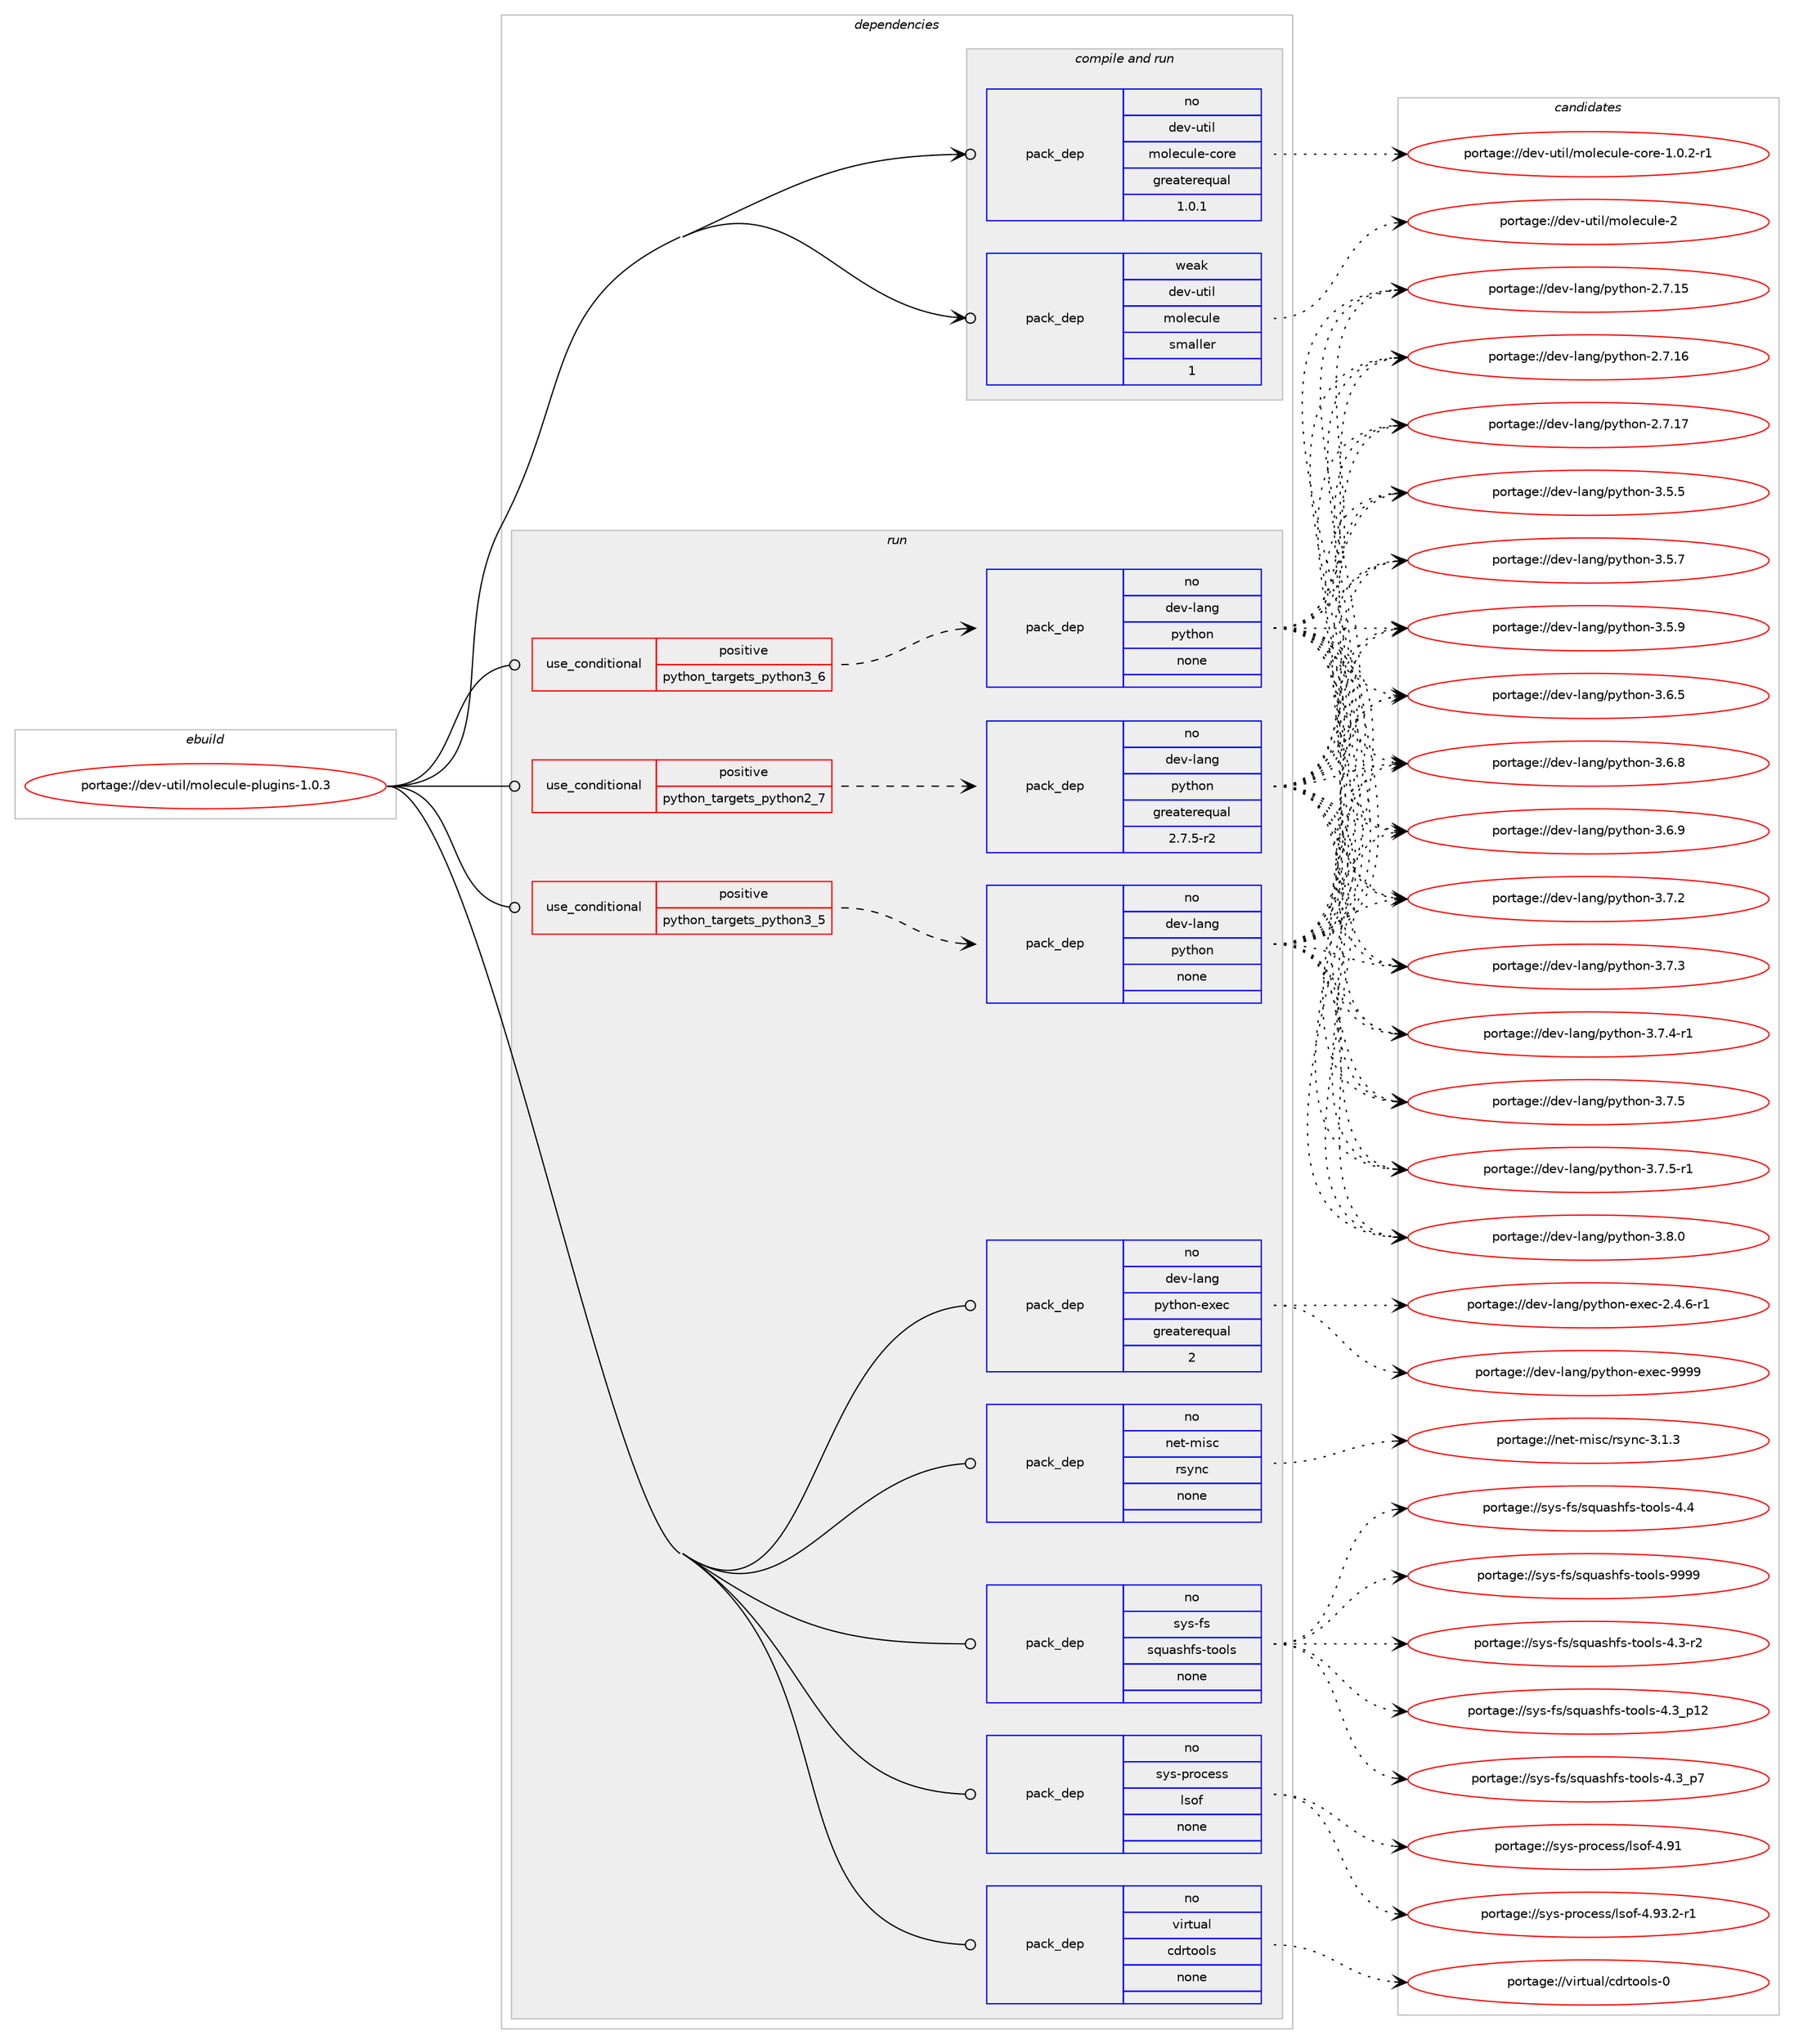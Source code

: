 digraph prolog {

# *************
# Graph options
# *************

newrank=true;
concentrate=true;
compound=true;
graph [rankdir=LR,fontname=Helvetica,fontsize=10,ranksep=1.5];#, ranksep=2.5, nodesep=0.2];
edge  [arrowhead=vee];
node  [fontname=Helvetica,fontsize=10];

# **********
# The ebuild
# **********

subgraph cluster_leftcol {
color=gray;
rank=same;
label=<<i>ebuild</i>>;
id [label="portage://dev-util/molecule-plugins-1.0.3", color=red, width=4, href="../dev-util/molecule-plugins-1.0.3.svg"];
}

# ****************
# The dependencies
# ****************

subgraph cluster_midcol {
color=gray;
label=<<i>dependencies</i>>;
subgraph cluster_compile {
fillcolor="#eeeeee";
style=filled;
label=<<i>compile</i>>;
}
subgraph cluster_compileandrun {
fillcolor="#eeeeee";
style=filled;
label=<<i>compile and run</i>>;
subgraph pack188761 {
dependency263937 [label=<<TABLE BORDER="0" CELLBORDER="1" CELLSPACING="0" CELLPADDING="4" WIDTH="220"><TR><TD ROWSPAN="6" CELLPADDING="30">pack_dep</TD></TR><TR><TD WIDTH="110">no</TD></TR><TR><TD>dev-util</TD></TR><TR><TD>molecule-core</TD></TR><TR><TD>greaterequal</TD></TR><TR><TD>1.0.1</TD></TR></TABLE>>, shape=none, color=blue];
}
id:e -> dependency263937:w [weight=20,style="solid",arrowhead="odotvee"];
subgraph pack188762 {
dependency263938 [label=<<TABLE BORDER="0" CELLBORDER="1" CELLSPACING="0" CELLPADDING="4" WIDTH="220"><TR><TD ROWSPAN="6" CELLPADDING="30">pack_dep</TD></TR><TR><TD WIDTH="110">weak</TD></TR><TR><TD>dev-util</TD></TR><TR><TD>molecule</TD></TR><TR><TD>smaller</TD></TR><TR><TD>1</TD></TR></TABLE>>, shape=none, color=blue];
}
id:e -> dependency263938:w [weight=20,style="solid",arrowhead="odotvee"];
}
subgraph cluster_run {
fillcolor="#eeeeee";
style=filled;
label=<<i>run</i>>;
subgraph cond71495 {
dependency263939 [label=<<TABLE BORDER="0" CELLBORDER="1" CELLSPACING="0" CELLPADDING="4"><TR><TD ROWSPAN="3" CELLPADDING="10">use_conditional</TD></TR><TR><TD>positive</TD></TR><TR><TD>python_targets_python2_7</TD></TR></TABLE>>, shape=none, color=red];
subgraph pack188763 {
dependency263940 [label=<<TABLE BORDER="0" CELLBORDER="1" CELLSPACING="0" CELLPADDING="4" WIDTH="220"><TR><TD ROWSPAN="6" CELLPADDING="30">pack_dep</TD></TR><TR><TD WIDTH="110">no</TD></TR><TR><TD>dev-lang</TD></TR><TR><TD>python</TD></TR><TR><TD>greaterequal</TD></TR><TR><TD>2.7.5-r2</TD></TR></TABLE>>, shape=none, color=blue];
}
dependency263939:e -> dependency263940:w [weight=20,style="dashed",arrowhead="vee"];
}
id:e -> dependency263939:w [weight=20,style="solid",arrowhead="odot"];
subgraph cond71496 {
dependency263941 [label=<<TABLE BORDER="0" CELLBORDER="1" CELLSPACING="0" CELLPADDING="4"><TR><TD ROWSPAN="3" CELLPADDING="10">use_conditional</TD></TR><TR><TD>positive</TD></TR><TR><TD>python_targets_python3_5</TD></TR></TABLE>>, shape=none, color=red];
subgraph pack188764 {
dependency263942 [label=<<TABLE BORDER="0" CELLBORDER="1" CELLSPACING="0" CELLPADDING="4" WIDTH="220"><TR><TD ROWSPAN="6" CELLPADDING="30">pack_dep</TD></TR><TR><TD WIDTH="110">no</TD></TR><TR><TD>dev-lang</TD></TR><TR><TD>python</TD></TR><TR><TD>none</TD></TR><TR><TD></TD></TR></TABLE>>, shape=none, color=blue];
}
dependency263941:e -> dependency263942:w [weight=20,style="dashed",arrowhead="vee"];
}
id:e -> dependency263941:w [weight=20,style="solid",arrowhead="odot"];
subgraph cond71497 {
dependency263943 [label=<<TABLE BORDER="0" CELLBORDER="1" CELLSPACING="0" CELLPADDING="4"><TR><TD ROWSPAN="3" CELLPADDING="10">use_conditional</TD></TR><TR><TD>positive</TD></TR><TR><TD>python_targets_python3_6</TD></TR></TABLE>>, shape=none, color=red];
subgraph pack188765 {
dependency263944 [label=<<TABLE BORDER="0" CELLBORDER="1" CELLSPACING="0" CELLPADDING="4" WIDTH="220"><TR><TD ROWSPAN="6" CELLPADDING="30">pack_dep</TD></TR><TR><TD WIDTH="110">no</TD></TR><TR><TD>dev-lang</TD></TR><TR><TD>python</TD></TR><TR><TD>none</TD></TR><TR><TD></TD></TR></TABLE>>, shape=none, color=blue];
}
dependency263943:e -> dependency263944:w [weight=20,style="dashed",arrowhead="vee"];
}
id:e -> dependency263943:w [weight=20,style="solid",arrowhead="odot"];
subgraph pack188766 {
dependency263945 [label=<<TABLE BORDER="0" CELLBORDER="1" CELLSPACING="0" CELLPADDING="4" WIDTH="220"><TR><TD ROWSPAN="6" CELLPADDING="30">pack_dep</TD></TR><TR><TD WIDTH="110">no</TD></TR><TR><TD>dev-lang</TD></TR><TR><TD>python-exec</TD></TR><TR><TD>greaterequal</TD></TR><TR><TD>2</TD></TR></TABLE>>, shape=none, color=blue];
}
id:e -> dependency263945:w [weight=20,style="solid",arrowhead="odot"];
subgraph pack188767 {
dependency263946 [label=<<TABLE BORDER="0" CELLBORDER="1" CELLSPACING="0" CELLPADDING="4" WIDTH="220"><TR><TD ROWSPAN="6" CELLPADDING="30">pack_dep</TD></TR><TR><TD WIDTH="110">no</TD></TR><TR><TD>net-misc</TD></TR><TR><TD>rsync</TD></TR><TR><TD>none</TD></TR><TR><TD></TD></TR></TABLE>>, shape=none, color=blue];
}
id:e -> dependency263946:w [weight=20,style="solid",arrowhead="odot"];
subgraph pack188768 {
dependency263947 [label=<<TABLE BORDER="0" CELLBORDER="1" CELLSPACING="0" CELLPADDING="4" WIDTH="220"><TR><TD ROWSPAN="6" CELLPADDING="30">pack_dep</TD></TR><TR><TD WIDTH="110">no</TD></TR><TR><TD>sys-fs</TD></TR><TR><TD>squashfs-tools</TD></TR><TR><TD>none</TD></TR><TR><TD></TD></TR></TABLE>>, shape=none, color=blue];
}
id:e -> dependency263947:w [weight=20,style="solid",arrowhead="odot"];
subgraph pack188769 {
dependency263948 [label=<<TABLE BORDER="0" CELLBORDER="1" CELLSPACING="0" CELLPADDING="4" WIDTH="220"><TR><TD ROWSPAN="6" CELLPADDING="30">pack_dep</TD></TR><TR><TD WIDTH="110">no</TD></TR><TR><TD>sys-process</TD></TR><TR><TD>lsof</TD></TR><TR><TD>none</TD></TR><TR><TD></TD></TR></TABLE>>, shape=none, color=blue];
}
id:e -> dependency263948:w [weight=20,style="solid",arrowhead="odot"];
subgraph pack188770 {
dependency263949 [label=<<TABLE BORDER="0" CELLBORDER="1" CELLSPACING="0" CELLPADDING="4" WIDTH="220"><TR><TD ROWSPAN="6" CELLPADDING="30">pack_dep</TD></TR><TR><TD WIDTH="110">no</TD></TR><TR><TD>virtual</TD></TR><TR><TD>cdrtools</TD></TR><TR><TD>none</TD></TR><TR><TD></TD></TR></TABLE>>, shape=none, color=blue];
}
id:e -> dependency263949:w [weight=20,style="solid",arrowhead="odot"];
}
}

# **************
# The candidates
# **************

subgraph cluster_choices {
rank=same;
color=gray;
label=<<i>candidates</i>>;

subgraph choice188761 {
color=black;
nodesep=1;
choiceportage10010111845117116105108471091111081019911710810145991111141014549464846504511449 [label="portage://dev-util/molecule-core-1.0.2-r1", color=red, width=4,href="../dev-util/molecule-core-1.0.2-r1.svg"];
dependency263937:e -> choiceportage10010111845117116105108471091111081019911710810145991111141014549464846504511449:w [style=dotted,weight="100"];
}
subgraph choice188762 {
color=black;
nodesep=1;
choiceportage1001011184511711610510847109111108101991171081014550 [label="portage://dev-util/molecule-2", color=red, width=4,href="../dev-util/molecule-2.svg"];
dependency263938:e -> choiceportage1001011184511711610510847109111108101991171081014550:w [style=dotted,weight="100"];
}
subgraph choice188763 {
color=black;
nodesep=1;
choiceportage10010111845108971101034711212111610411111045504655464953 [label="portage://dev-lang/python-2.7.15", color=red, width=4,href="../dev-lang/python-2.7.15.svg"];
choiceportage10010111845108971101034711212111610411111045504655464954 [label="portage://dev-lang/python-2.7.16", color=red, width=4,href="../dev-lang/python-2.7.16.svg"];
choiceportage10010111845108971101034711212111610411111045504655464955 [label="portage://dev-lang/python-2.7.17", color=red, width=4,href="../dev-lang/python-2.7.17.svg"];
choiceportage100101118451089711010347112121116104111110455146534653 [label="portage://dev-lang/python-3.5.5", color=red, width=4,href="../dev-lang/python-3.5.5.svg"];
choiceportage100101118451089711010347112121116104111110455146534655 [label="portage://dev-lang/python-3.5.7", color=red, width=4,href="../dev-lang/python-3.5.7.svg"];
choiceportage100101118451089711010347112121116104111110455146534657 [label="portage://dev-lang/python-3.5.9", color=red, width=4,href="../dev-lang/python-3.5.9.svg"];
choiceportage100101118451089711010347112121116104111110455146544653 [label="portage://dev-lang/python-3.6.5", color=red, width=4,href="../dev-lang/python-3.6.5.svg"];
choiceportage100101118451089711010347112121116104111110455146544656 [label="portage://dev-lang/python-3.6.8", color=red, width=4,href="../dev-lang/python-3.6.8.svg"];
choiceportage100101118451089711010347112121116104111110455146544657 [label="portage://dev-lang/python-3.6.9", color=red, width=4,href="../dev-lang/python-3.6.9.svg"];
choiceportage100101118451089711010347112121116104111110455146554650 [label="portage://dev-lang/python-3.7.2", color=red, width=4,href="../dev-lang/python-3.7.2.svg"];
choiceportage100101118451089711010347112121116104111110455146554651 [label="portage://dev-lang/python-3.7.3", color=red, width=4,href="../dev-lang/python-3.7.3.svg"];
choiceportage1001011184510897110103471121211161041111104551465546524511449 [label="portage://dev-lang/python-3.7.4-r1", color=red, width=4,href="../dev-lang/python-3.7.4-r1.svg"];
choiceportage100101118451089711010347112121116104111110455146554653 [label="portage://dev-lang/python-3.7.5", color=red, width=4,href="../dev-lang/python-3.7.5.svg"];
choiceportage1001011184510897110103471121211161041111104551465546534511449 [label="portage://dev-lang/python-3.7.5-r1", color=red, width=4,href="../dev-lang/python-3.7.5-r1.svg"];
choiceportage100101118451089711010347112121116104111110455146564648 [label="portage://dev-lang/python-3.8.0", color=red, width=4,href="../dev-lang/python-3.8.0.svg"];
dependency263940:e -> choiceportage10010111845108971101034711212111610411111045504655464953:w [style=dotted,weight="100"];
dependency263940:e -> choiceportage10010111845108971101034711212111610411111045504655464954:w [style=dotted,weight="100"];
dependency263940:e -> choiceportage10010111845108971101034711212111610411111045504655464955:w [style=dotted,weight="100"];
dependency263940:e -> choiceportage100101118451089711010347112121116104111110455146534653:w [style=dotted,weight="100"];
dependency263940:e -> choiceportage100101118451089711010347112121116104111110455146534655:w [style=dotted,weight="100"];
dependency263940:e -> choiceportage100101118451089711010347112121116104111110455146534657:w [style=dotted,weight="100"];
dependency263940:e -> choiceportage100101118451089711010347112121116104111110455146544653:w [style=dotted,weight="100"];
dependency263940:e -> choiceportage100101118451089711010347112121116104111110455146544656:w [style=dotted,weight="100"];
dependency263940:e -> choiceportage100101118451089711010347112121116104111110455146544657:w [style=dotted,weight="100"];
dependency263940:e -> choiceportage100101118451089711010347112121116104111110455146554650:w [style=dotted,weight="100"];
dependency263940:e -> choiceportage100101118451089711010347112121116104111110455146554651:w [style=dotted,weight="100"];
dependency263940:e -> choiceportage1001011184510897110103471121211161041111104551465546524511449:w [style=dotted,weight="100"];
dependency263940:e -> choiceportage100101118451089711010347112121116104111110455146554653:w [style=dotted,weight="100"];
dependency263940:e -> choiceportage1001011184510897110103471121211161041111104551465546534511449:w [style=dotted,weight="100"];
dependency263940:e -> choiceportage100101118451089711010347112121116104111110455146564648:w [style=dotted,weight="100"];
}
subgraph choice188764 {
color=black;
nodesep=1;
choiceportage10010111845108971101034711212111610411111045504655464953 [label="portage://dev-lang/python-2.7.15", color=red, width=4,href="../dev-lang/python-2.7.15.svg"];
choiceportage10010111845108971101034711212111610411111045504655464954 [label="portage://dev-lang/python-2.7.16", color=red, width=4,href="../dev-lang/python-2.7.16.svg"];
choiceportage10010111845108971101034711212111610411111045504655464955 [label="portage://dev-lang/python-2.7.17", color=red, width=4,href="../dev-lang/python-2.7.17.svg"];
choiceportage100101118451089711010347112121116104111110455146534653 [label="portage://dev-lang/python-3.5.5", color=red, width=4,href="../dev-lang/python-3.5.5.svg"];
choiceportage100101118451089711010347112121116104111110455146534655 [label="portage://dev-lang/python-3.5.7", color=red, width=4,href="../dev-lang/python-3.5.7.svg"];
choiceportage100101118451089711010347112121116104111110455146534657 [label="portage://dev-lang/python-3.5.9", color=red, width=4,href="../dev-lang/python-3.5.9.svg"];
choiceportage100101118451089711010347112121116104111110455146544653 [label="portage://dev-lang/python-3.6.5", color=red, width=4,href="../dev-lang/python-3.6.5.svg"];
choiceportage100101118451089711010347112121116104111110455146544656 [label="portage://dev-lang/python-3.6.8", color=red, width=4,href="../dev-lang/python-3.6.8.svg"];
choiceportage100101118451089711010347112121116104111110455146544657 [label="portage://dev-lang/python-3.6.9", color=red, width=4,href="../dev-lang/python-3.6.9.svg"];
choiceportage100101118451089711010347112121116104111110455146554650 [label="portage://dev-lang/python-3.7.2", color=red, width=4,href="../dev-lang/python-3.7.2.svg"];
choiceportage100101118451089711010347112121116104111110455146554651 [label="portage://dev-lang/python-3.7.3", color=red, width=4,href="../dev-lang/python-3.7.3.svg"];
choiceportage1001011184510897110103471121211161041111104551465546524511449 [label="portage://dev-lang/python-3.7.4-r1", color=red, width=4,href="../dev-lang/python-3.7.4-r1.svg"];
choiceportage100101118451089711010347112121116104111110455146554653 [label="portage://dev-lang/python-3.7.5", color=red, width=4,href="../dev-lang/python-3.7.5.svg"];
choiceportage1001011184510897110103471121211161041111104551465546534511449 [label="portage://dev-lang/python-3.7.5-r1", color=red, width=4,href="../dev-lang/python-3.7.5-r1.svg"];
choiceportage100101118451089711010347112121116104111110455146564648 [label="portage://dev-lang/python-3.8.0", color=red, width=4,href="../dev-lang/python-3.8.0.svg"];
dependency263942:e -> choiceportage10010111845108971101034711212111610411111045504655464953:w [style=dotted,weight="100"];
dependency263942:e -> choiceportage10010111845108971101034711212111610411111045504655464954:w [style=dotted,weight="100"];
dependency263942:e -> choiceportage10010111845108971101034711212111610411111045504655464955:w [style=dotted,weight="100"];
dependency263942:e -> choiceportage100101118451089711010347112121116104111110455146534653:w [style=dotted,weight="100"];
dependency263942:e -> choiceportage100101118451089711010347112121116104111110455146534655:w [style=dotted,weight="100"];
dependency263942:e -> choiceportage100101118451089711010347112121116104111110455146534657:w [style=dotted,weight="100"];
dependency263942:e -> choiceportage100101118451089711010347112121116104111110455146544653:w [style=dotted,weight="100"];
dependency263942:e -> choiceportage100101118451089711010347112121116104111110455146544656:w [style=dotted,weight="100"];
dependency263942:e -> choiceportage100101118451089711010347112121116104111110455146544657:w [style=dotted,weight="100"];
dependency263942:e -> choiceportage100101118451089711010347112121116104111110455146554650:w [style=dotted,weight="100"];
dependency263942:e -> choiceportage100101118451089711010347112121116104111110455146554651:w [style=dotted,weight="100"];
dependency263942:e -> choiceportage1001011184510897110103471121211161041111104551465546524511449:w [style=dotted,weight="100"];
dependency263942:e -> choiceportage100101118451089711010347112121116104111110455146554653:w [style=dotted,weight="100"];
dependency263942:e -> choiceportage1001011184510897110103471121211161041111104551465546534511449:w [style=dotted,weight="100"];
dependency263942:e -> choiceportage100101118451089711010347112121116104111110455146564648:w [style=dotted,weight="100"];
}
subgraph choice188765 {
color=black;
nodesep=1;
choiceportage10010111845108971101034711212111610411111045504655464953 [label="portage://dev-lang/python-2.7.15", color=red, width=4,href="../dev-lang/python-2.7.15.svg"];
choiceportage10010111845108971101034711212111610411111045504655464954 [label="portage://dev-lang/python-2.7.16", color=red, width=4,href="../dev-lang/python-2.7.16.svg"];
choiceportage10010111845108971101034711212111610411111045504655464955 [label="portage://dev-lang/python-2.7.17", color=red, width=4,href="../dev-lang/python-2.7.17.svg"];
choiceportage100101118451089711010347112121116104111110455146534653 [label="portage://dev-lang/python-3.5.5", color=red, width=4,href="../dev-lang/python-3.5.5.svg"];
choiceportage100101118451089711010347112121116104111110455146534655 [label="portage://dev-lang/python-3.5.7", color=red, width=4,href="../dev-lang/python-3.5.7.svg"];
choiceportage100101118451089711010347112121116104111110455146534657 [label="portage://dev-lang/python-3.5.9", color=red, width=4,href="../dev-lang/python-3.5.9.svg"];
choiceportage100101118451089711010347112121116104111110455146544653 [label="portage://dev-lang/python-3.6.5", color=red, width=4,href="../dev-lang/python-3.6.5.svg"];
choiceportage100101118451089711010347112121116104111110455146544656 [label="portage://dev-lang/python-3.6.8", color=red, width=4,href="../dev-lang/python-3.6.8.svg"];
choiceportage100101118451089711010347112121116104111110455146544657 [label="portage://dev-lang/python-3.6.9", color=red, width=4,href="../dev-lang/python-3.6.9.svg"];
choiceportage100101118451089711010347112121116104111110455146554650 [label="portage://dev-lang/python-3.7.2", color=red, width=4,href="../dev-lang/python-3.7.2.svg"];
choiceportage100101118451089711010347112121116104111110455146554651 [label="portage://dev-lang/python-3.7.3", color=red, width=4,href="../dev-lang/python-3.7.3.svg"];
choiceportage1001011184510897110103471121211161041111104551465546524511449 [label="portage://dev-lang/python-3.7.4-r1", color=red, width=4,href="../dev-lang/python-3.7.4-r1.svg"];
choiceportage100101118451089711010347112121116104111110455146554653 [label="portage://dev-lang/python-3.7.5", color=red, width=4,href="../dev-lang/python-3.7.5.svg"];
choiceportage1001011184510897110103471121211161041111104551465546534511449 [label="portage://dev-lang/python-3.7.5-r1", color=red, width=4,href="../dev-lang/python-3.7.5-r1.svg"];
choiceportage100101118451089711010347112121116104111110455146564648 [label="portage://dev-lang/python-3.8.0", color=red, width=4,href="../dev-lang/python-3.8.0.svg"];
dependency263944:e -> choiceportage10010111845108971101034711212111610411111045504655464953:w [style=dotted,weight="100"];
dependency263944:e -> choiceportage10010111845108971101034711212111610411111045504655464954:w [style=dotted,weight="100"];
dependency263944:e -> choiceportage10010111845108971101034711212111610411111045504655464955:w [style=dotted,weight="100"];
dependency263944:e -> choiceportage100101118451089711010347112121116104111110455146534653:w [style=dotted,weight="100"];
dependency263944:e -> choiceportage100101118451089711010347112121116104111110455146534655:w [style=dotted,weight="100"];
dependency263944:e -> choiceportage100101118451089711010347112121116104111110455146534657:w [style=dotted,weight="100"];
dependency263944:e -> choiceportage100101118451089711010347112121116104111110455146544653:w [style=dotted,weight="100"];
dependency263944:e -> choiceportage100101118451089711010347112121116104111110455146544656:w [style=dotted,weight="100"];
dependency263944:e -> choiceportage100101118451089711010347112121116104111110455146544657:w [style=dotted,weight="100"];
dependency263944:e -> choiceportage100101118451089711010347112121116104111110455146554650:w [style=dotted,weight="100"];
dependency263944:e -> choiceportage100101118451089711010347112121116104111110455146554651:w [style=dotted,weight="100"];
dependency263944:e -> choiceportage1001011184510897110103471121211161041111104551465546524511449:w [style=dotted,weight="100"];
dependency263944:e -> choiceportage100101118451089711010347112121116104111110455146554653:w [style=dotted,weight="100"];
dependency263944:e -> choiceportage1001011184510897110103471121211161041111104551465546534511449:w [style=dotted,weight="100"];
dependency263944:e -> choiceportage100101118451089711010347112121116104111110455146564648:w [style=dotted,weight="100"];
}
subgraph choice188766 {
color=black;
nodesep=1;
choiceportage10010111845108971101034711212111610411111045101120101994550465246544511449 [label="portage://dev-lang/python-exec-2.4.6-r1", color=red, width=4,href="../dev-lang/python-exec-2.4.6-r1.svg"];
choiceportage10010111845108971101034711212111610411111045101120101994557575757 [label="portage://dev-lang/python-exec-9999", color=red, width=4,href="../dev-lang/python-exec-9999.svg"];
dependency263945:e -> choiceportage10010111845108971101034711212111610411111045101120101994550465246544511449:w [style=dotted,weight="100"];
dependency263945:e -> choiceportage10010111845108971101034711212111610411111045101120101994557575757:w [style=dotted,weight="100"];
}
subgraph choice188767 {
color=black;
nodesep=1;
choiceportage11010111645109105115994711411512111099455146494651 [label="portage://net-misc/rsync-3.1.3", color=red, width=4,href="../net-misc/rsync-3.1.3.svg"];
dependency263946:e -> choiceportage11010111645109105115994711411512111099455146494651:w [style=dotted,weight="100"];
}
subgraph choice188768 {
color=black;
nodesep=1;
choiceportage11512111545102115471151131179711510410211545116111111108115455246514511450 [label="portage://sys-fs/squashfs-tools-4.3-r2", color=red, width=4,href="../sys-fs/squashfs-tools-4.3-r2.svg"];
choiceportage1151211154510211547115113117971151041021154511611111110811545524651951124950 [label="portage://sys-fs/squashfs-tools-4.3_p12", color=red, width=4,href="../sys-fs/squashfs-tools-4.3_p12.svg"];
choiceportage11512111545102115471151131179711510410211545116111111108115455246519511255 [label="portage://sys-fs/squashfs-tools-4.3_p7", color=red, width=4,href="../sys-fs/squashfs-tools-4.3_p7.svg"];
choiceportage1151211154510211547115113117971151041021154511611111110811545524652 [label="portage://sys-fs/squashfs-tools-4.4", color=red, width=4,href="../sys-fs/squashfs-tools-4.4.svg"];
choiceportage115121115451021154711511311797115104102115451161111111081154557575757 [label="portage://sys-fs/squashfs-tools-9999", color=red, width=4,href="../sys-fs/squashfs-tools-9999.svg"];
dependency263947:e -> choiceportage11512111545102115471151131179711510410211545116111111108115455246514511450:w [style=dotted,weight="100"];
dependency263947:e -> choiceportage1151211154510211547115113117971151041021154511611111110811545524651951124950:w [style=dotted,weight="100"];
dependency263947:e -> choiceportage11512111545102115471151131179711510410211545116111111108115455246519511255:w [style=dotted,weight="100"];
dependency263947:e -> choiceportage1151211154510211547115113117971151041021154511611111110811545524652:w [style=dotted,weight="100"];
dependency263947:e -> choiceportage115121115451021154711511311797115104102115451161111111081154557575757:w [style=dotted,weight="100"];
}
subgraph choice188769 {
color=black;
nodesep=1;
choiceportage1151211154511211411199101115115471081151111024552465749 [label="portage://sys-process/lsof-4.91", color=red, width=4,href="../sys-process/lsof-4.91.svg"];
choiceportage115121115451121141119910111511547108115111102455246575146504511449 [label="portage://sys-process/lsof-4.93.2-r1", color=red, width=4,href="../sys-process/lsof-4.93.2-r1.svg"];
dependency263948:e -> choiceportage1151211154511211411199101115115471081151111024552465749:w [style=dotted,weight="100"];
dependency263948:e -> choiceportage115121115451121141119910111511547108115111102455246575146504511449:w [style=dotted,weight="100"];
}
subgraph choice188770 {
color=black;
nodesep=1;
choiceportage1181051141161179710847991001141161111111081154548 [label="portage://virtual/cdrtools-0", color=red, width=4,href="../virtual/cdrtools-0.svg"];
dependency263949:e -> choiceportage1181051141161179710847991001141161111111081154548:w [style=dotted,weight="100"];
}
}

}
